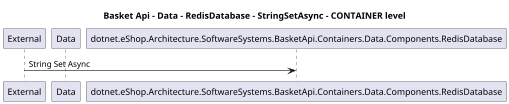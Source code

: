 @startuml
skinparam dpi 60

title Basket Api - Data - RedisDatabase - StringSetAsync - CONTAINER level

participant "External" as C4InterFlow.Utils.ExternalSystem
participant "Data" as dotnet.eShop.Architecture.SoftwareSystems.BasketApi.Containers.Data

C4InterFlow.Utils.ExternalSystem -> dotnet.eShop.Architecture.SoftwareSystems.BasketApi.Containers.Data.Components.RedisDatabase : String Set Async


@enduml
